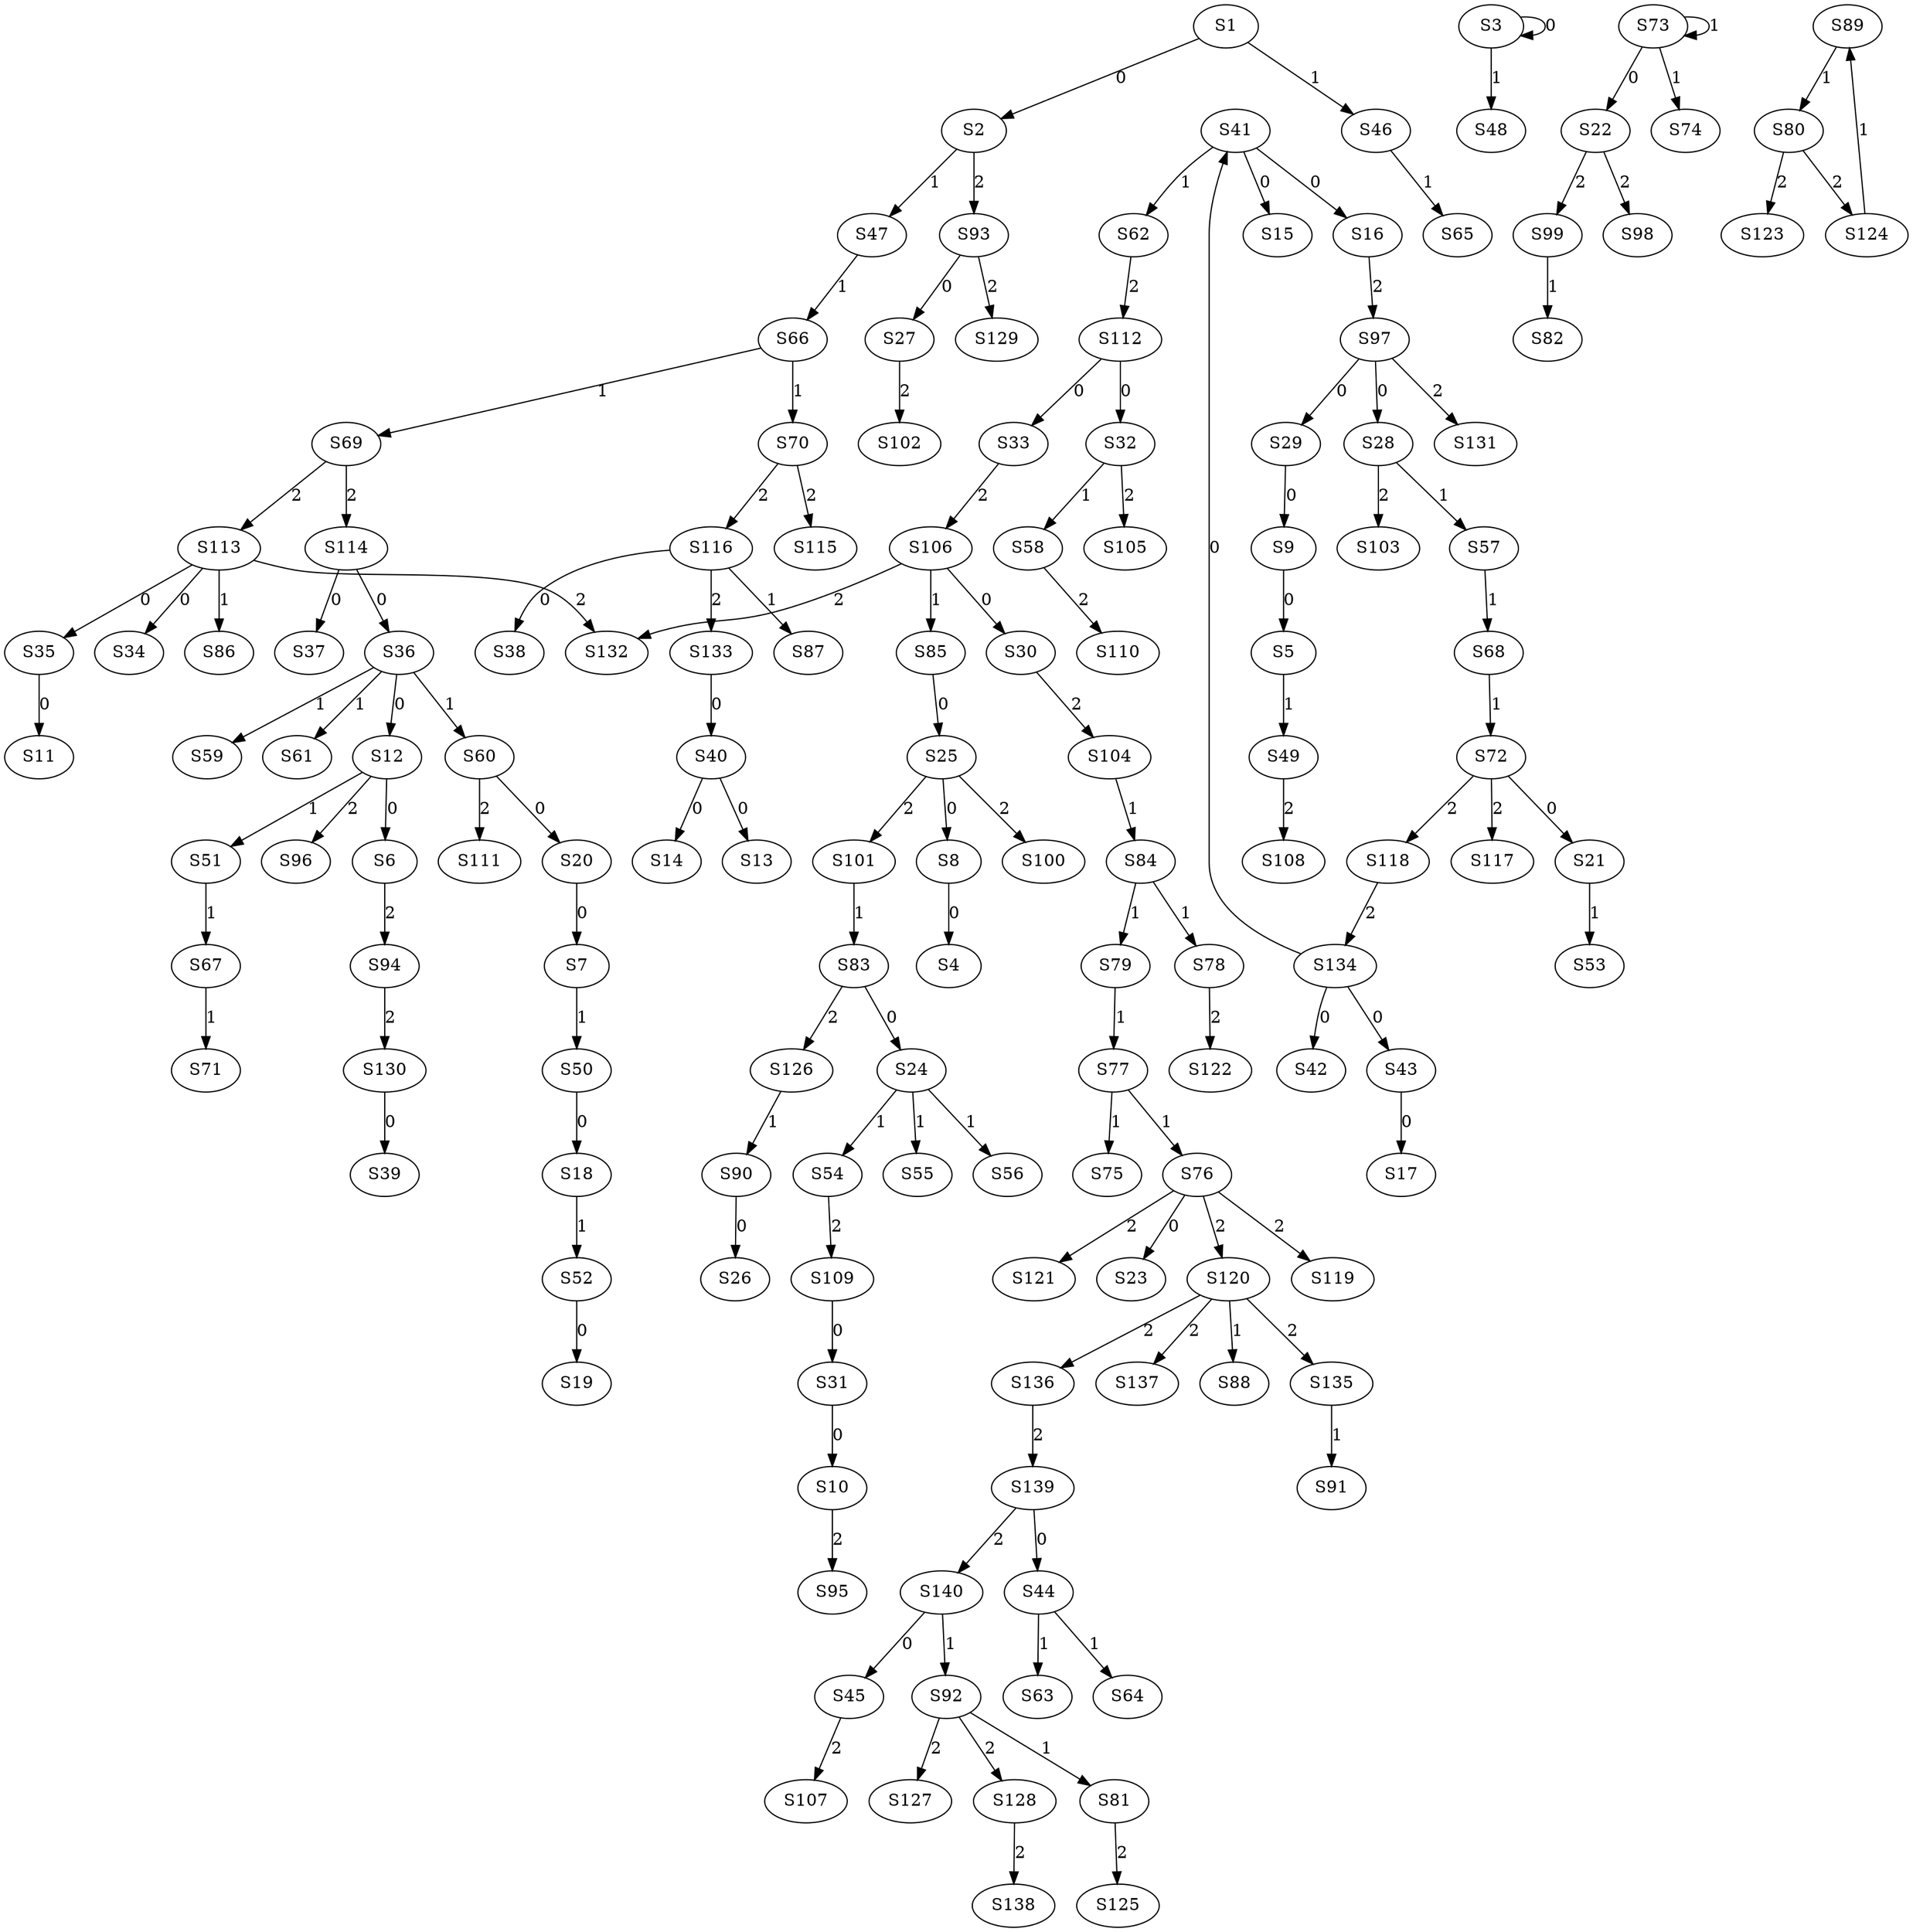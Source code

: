 strict digraph {
	S1 -> S2 [ label = 0 ];
	S3 -> S3 [ label = 0 ];
	S8 -> S4 [ label = 0 ];
	S9 -> S5 [ label = 0 ];
	S12 -> S6 [ label = 0 ];
	S20 -> S7 [ label = 0 ];
	S25 -> S8 [ label = 0 ];
	S29 -> S9 [ label = 0 ];
	S31 -> S10 [ label = 0 ];
	S35 -> S11 [ label = 0 ];
	S36 -> S12 [ label = 0 ];
	S40 -> S13 [ label = 0 ];
	S40 -> S14 [ label = 0 ];
	S41 -> S15 [ label = 0 ];
	S41 -> S16 [ label = 0 ];
	S43 -> S17 [ label = 0 ];
	S50 -> S18 [ label = 0 ];
	S52 -> S19 [ label = 0 ];
	S60 -> S20 [ label = 0 ];
	S72 -> S21 [ label = 0 ];
	S73 -> S22 [ label = 0 ];
	S76 -> S23 [ label = 0 ];
	S83 -> S24 [ label = 0 ];
	S85 -> S25 [ label = 0 ];
	S90 -> S26 [ label = 0 ];
	S93 -> S27 [ label = 0 ];
	S97 -> S28 [ label = 0 ];
	S97 -> S29 [ label = 0 ];
	S106 -> S30 [ label = 0 ];
	S109 -> S31 [ label = 0 ];
	S112 -> S32 [ label = 0 ];
	S112 -> S33 [ label = 0 ];
	S113 -> S34 [ label = 0 ];
	S113 -> S35 [ label = 0 ];
	S114 -> S36 [ label = 0 ];
	S114 -> S37 [ label = 0 ];
	S116 -> S38 [ label = 0 ];
	S130 -> S39 [ label = 0 ];
	S133 -> S40 [ label = 0 ];
	S134 -> S41 [ label = 0 ];
	S134 -> S42 [ label = 0 ];
	S134 -> S43 [ label = 0 ];
	S139 -> S44 [ label = 0 ];
	S140 -> S45 [ label = 0 ];
	S1 -> S46 [ label = 1 ];
	S2 -> S47 [ label = 1 ];
	S3 -> S48 [ label = 1 ];
	S5 -> S49 [ label = 1 ];
	S7 -> S50 [ label = 1 ];
	S12 -> S51 [ label = 1 ];
	S18 -> S52 [ label = 1 ];
	S21 -> S53 [ label = 1 ];
	S24 -> S54 [ label = 1 ];
	S24 -> S55 [ label = 1 ];
	S24 -> S56 [ label = 1 ];
	S28 -> S57 [ label = 1 ];
	S32 -> S58 [ label = 1 ];
	S36 -> S59 [ label = 1 ];
	S36 -> S60 [ label = 1 ];
	S36 -> S61 [ label = 1 ];
	S41 -> S62 [ label = 1 ];
	S44 -> S63 [ label = 1 ];
	S44 -> S64 [ label = 1 ];
	S46 -> S65 [ label = 1 ];
	S47 -> S66 [ label = 1 ];
	S51 -> S67 [ label = 1 ];
	S57 -> S68 [ label = 1 ];
	S66 -> S69 [ label = 1 ];
	S66 -> S70 [ label = 1 ];
	S67 -> S71 [ label = 1 ];
	S68 -> S72 [ label = 1 ];
	S73 -> S73 [ label = 1 ];
	S73 -> S74 [ label = 1 ];
	S77 -> S75 [ label = 1 ];
	S77 -> S76 [ label = 1 ];
	S79 -> S77 [ label = 1 ];
	S84 -> S78 [ label = 1 ];
	S84 -> S79 [ label = 1 ];
	S89 -> S80 [ label = 1 ];
	S92 -> S81 [ label = 1 ];
	S99 -> S82 [ label = 1 ];
	S101 -> S83 [ label = 1 ];
	S104 -> S84 [ label = 1 ];
	S106 -> S85 [ label = 1 ];
	S113 -> S86 [ label = 1 ];
	S116 -> S87 [ label = 1 ];
	S120 -> S88 [ label = 1 ];
	S124 -> S89 [ label = 1 ];
	S126 -> S90 [ label = 1 ];
	S135 -> S91 [ label = 1 ];
	S140 -> S92 [ label = 1 ];
	S2 -> S93 [ label = 2 ];
	S6 -> S94 [ label = 2 ];
	S10 -> S95 [ label = 2 ];
	S12 -> S96 [ label = 2 ];
	S16 -> S97 [ label = 2 ];
	S22 -> S98 [ label = 2 ];
	S22 -> S99 [ label = 2 ];
	S25 -> S100 [ label = 2 ];
	S25 -> S101 [ label = 2 ];
	S27 -> S102 [ label = 2 ];
	S28 -> S103 [ label = 2 ];
	S30 -> S104 [ label = 2 ];
	S32 -> S105 [ label = 2 ];
	S33 -> S106 [ label = 2 ];
	S45 -> S107 [ label = 2 ];
	S49 -> S108 [ label = 2 ];
	S54 -> S109 [ label = 2 ];
	S58 -> S110 [ label = 2 ];
	S60 -> S111 [ label = 2 ];
	S62 -> S112 [ label = 2 ];
	S69 -> S113 [ label = 2 ];
	S69 -> S114 [ label = 2 ];
	S70 -> S115 [ label = 2 ];
	S70 -> S116 [ label = 2 ];
	S72 -> S117 [ label = 2 ];
	S72 -> S118 [ label = 2 ];
	S76 -> S119 [ label = 2 ];
	S76 -> S120 [ label = 2 ];
	S76 -> S121 [ label = 2 ];
	S78 -> S122 [ label = 2 ];
	S80 -> S123 [ label = 2 ];
	S80 -> S124 [ label = 2 ];
	S81 -> S125 [ label = 2 ];
	S83 -> S126 [ label = 2 ];
	S92 -> S127 [ label = 2 ];
	S92 -> S128 [ label = 2 ];
	S93 -> S129 [ label = 2 ];
	S94 -> S130 [ label = 2 ];
	S97 -> S131 [ label = 2 ];
	S106 -> S132 [ label = 2 ];
	S116 -> S133 [ label = 2 ];
	S118 -> S134 [ label = 2 ];
	S120 -> S135 [ label = 2 ];
	S120 -> S136 [ label = 2 ];
	S120 -> S137 [ label = 2 ];
	S128 -> S138 [ label = 2 ];
	S136 -> S139 [ label = 2 ];
	S139 -> S140 [ label = 2 ];
	S113 -> S132 [ label = 2 ];
}